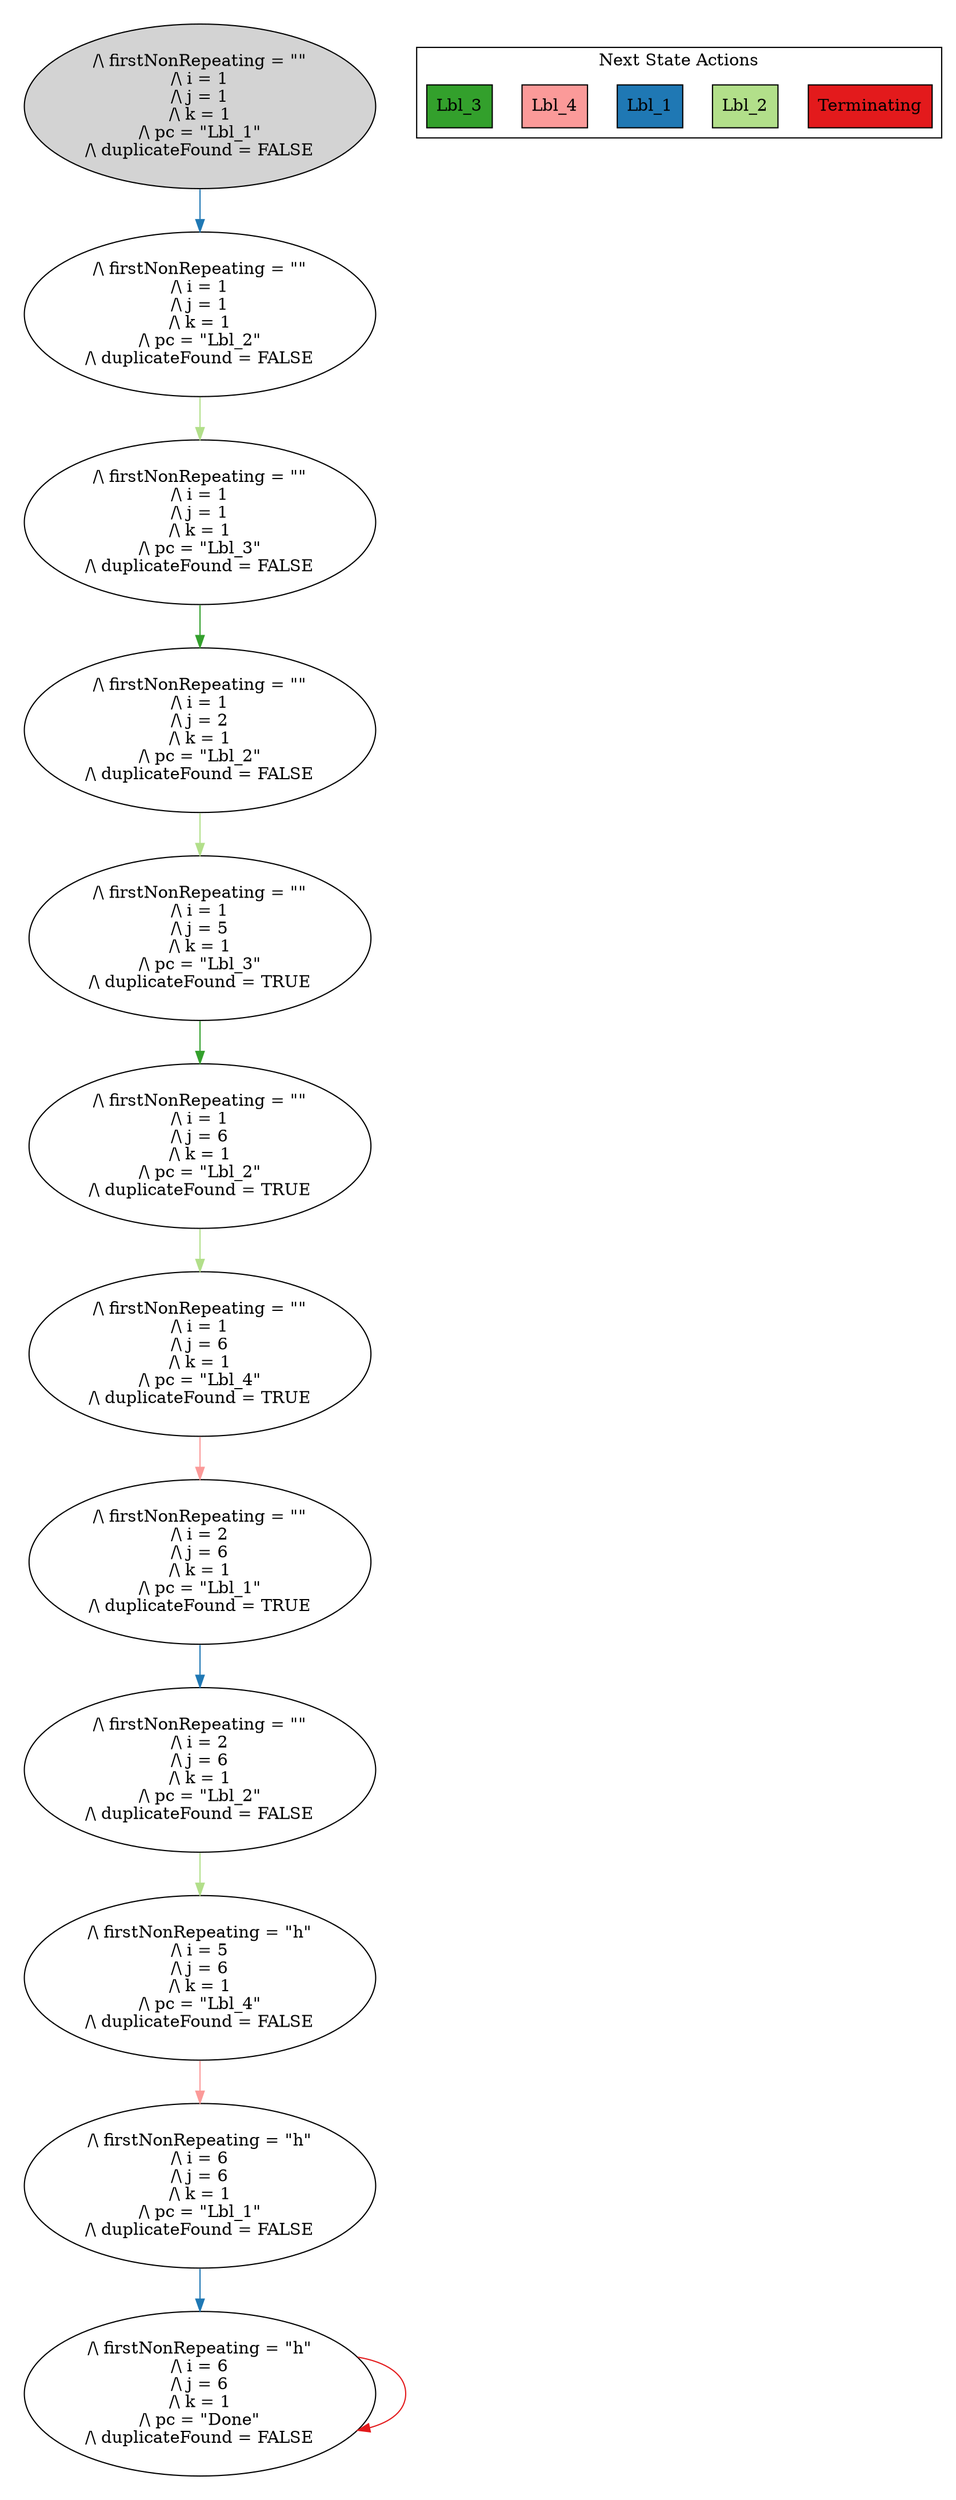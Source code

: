 strict digraph DiskGraph {
edge [colorscheme="paired12"]
nodesep=0.35;
subgraph cluster_graph {
color="white";
-6404842529407766263 [label="/\\ firstNonRepeating = \"\"\n/\\ i = 1\n/\\ j = 1\n/\\ k = 1\n/\\ pc = \"Lbl_1\"\n/\\ duplicateFound = FALSE",style = filled]
-6404842529407766263 -> 1396551592681811743 [label="",color="2",fontcolor="2"];
1396551592681811743 [label="/\\ firstNonRepeating = \"\"\n/\\ i = 1\n/\\ j = 1\n/\\ k = 1\n/\\ pc = \"Lbl_2\"\n/\\ duplicateFound = FALSE"];
1396551592681811743 -> -4182161293314106362 [label="",color="3",fontcolor="3"];
-4182161293314106362 [label="/\\ firstNonRepeating = \"\"\n/\\ i = 1\n/\\ j = 1\n/\\ k = 1\n/\\ pc = \"Lbl_3\"\n/\\ duplicateFound = FALSE"];
-4182161293314106362 -> 7889782007714111359 [label="",color="4",fontcolor="4"];
7889782007714111359 [label="/\\ firstNonRepeating = \"\"\n/\\ i = 1\n/\\ j = 2\n/\\ k = 1\n/\\ pc = \"Lbl_2\"\n/\\ duplicateFound = FALSE"];
7889782007714111359 -> 4423092873036735036 [label="",color="3",fontcolor="3"];
4423092873036735036 [label="/\\ firstNonRepeating = \"\"\n/\\ i = 1\n/\\ j = 5\n/\\ k = 1\n/\\ pc = \"Lbl_3\"\n/\\ duplicateFound = TRUE"];
4423092873036735036 -> -7644258859398979259 [label="",color="4",fontcolor="4"];
-7644258859398979259 [label="/\\ firstNonRepeating = \"\"\n/\\ i = 1\n/\\ j = 6\n/\\ k = 1\n/\\ pc = \"Lbl_2\"\n/\\ duplicateFound = TRUE"];
-7644258859398979259 -> 3662441769225311828 [label="",color="3",fontcolor="3"];
3662441769225311828 [label="/\\ firstNonRepeating = \"\"\n/\\ i = 1\n/\\ j = 6\n/\\ k = 1\n/\\ pc = \"Lbl_4\"\n/\\ duplicateFound = TRUE"];
3662441769225311828 -> 5412607581134628815 [label="",color="5",fontcolor="5"];
5412607581134628815 [label="/\\ firstNonRepeating = \"\"\n/\\ i = 2\n/\\ j = 6\n/\\ k = 1\n/\\ pc = \"Lbl_1\"\n/\\ duplicateFound = TRUE"];
5412607581134628815 -> 1540282723359195528 [label="",color="2",fontcolor="2"];
1540282723359195528 [label="/\\ firstNonRepeating = \"\"\n/\\ i = 2\n/\\ j = 6\n/\\ k = 1\n/\\ pc = \"Lbl_2\"\n/\\ duplicateFound = FALSE"];
1540282723359195528 -> -6064138555183962766 [label="",color="3",fontcolor="3"];
-6064138555183962766 [label="/\\ firstNonRepeating = \"h\"\n/\\ i = 5\n/\\ j = 6\n/\\ k = 1\n/\\ pc = \"Lbl_4\"\n/\\ duplicateFound = FALSE"];
-6064138555183962766 -> -3307559037190171415 [label="",color="5",fontcolor="5"];
-3307559037190171415 [label="/\\ firstNonRepeating = \"h\"\n/\\ i = 6\n/\\ j = 6\n/\\ k = 1\n/\\ pc = \"Lbl_1\"\n/\\ duplicateFound = FALSE"];
-3307559037190171415 -> 6421797977585863508 [label="",color="2",fontcolor="2"];
6421797977585863508 [label="/\\ firstNonRepeating = \"h\"\n/\\ i = 6\n/\\ j = 6\n/\\ k = 1\n/\\ pc = \"Done\"\n/\\ duplicateFound = FALSE"];
6421797977585863508 -> 6421797977585863508 [label="",color="6",fontcolor="6"];
{rank = same; -6404842529407766263;}
{rank = same; 1396551592681811743;}
{rank = same; -4182161293314106362;}
{rank = same; 7889782007714111359;}
{rank = same; 4423092873036735036;}
{rank = same; -7644258859398979259;}
{rank = same; 3662441769225311828;}
{rank = same; 5412607581134628815;}
{rank = same; 1540282723359195528;}
{rank = same; -6064138555183962766;}
{rank = same; -3307559037190171415;}
{rank = same; 6421797977585863508;}
}
subgraph cluster_legend {graph[style=bold];label = "Next State Actions" style="solid"
node [ labeljust="l",colorscheme="paired12",style=filled,shape=record ]
Terminating [label="Terminating",fillcolor=6]
Lbl_2 [label="Lbl_2",fillcolor=3]
Lbl_1 [label="Lbl_1",fillcolor=2]
Lbl_4 [label="Lbl_4",fillcolor=5]
Lbl_3 [label="Lbl_3",fillcolor=4]
}}